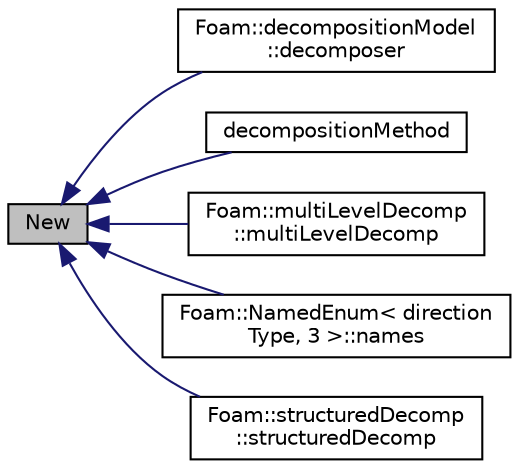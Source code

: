 digraph "New"
{
  bgcolor="transparent";
  edge [fontname="Helvetica",fontsize="10",labelfontname="Helvetica",labelfontsize="10"];
  node [fontname="Helvetica",fontsize="10",shape=record];
  rankdir="LR";
  Node609 [label="New",height=0.2,width=0.4,color="black", fillcolor="grey75", style="filled", fontcolor="black"];
  Node609 -> Node610 [dir="back",color="midnightblue",fontsize="10",style="solid",fontname="Helvetica"];
  Node610 [label="Foam::decompositionModel\l::decomposer",height=0.2,width=0.4,color="black",URL="$a29905.html#ad8b35ec7ae9202377ce19ab67d7ee618"];
  Node609 -> Node611 [dir="back",color="midnightblue",fontsize="10",style="solid",fontname="Helvetica"];
  Node611 [label="decompositionMethod",height=0.2,width=0.4,color="black",URL="$a29949.html#a0c1df7a1b426593748e0a2b15981e1af",tooltip="Construct given the decomposition dictionary. "];
  Node609 -> Node612 [dir="back",color="midnightblue",fontsize="10",style="solid",fontname="Helvetica"];
  Node612 [label="Foam::multiLevelDecomp\l::multiLevelDecomp",height=0.2,width=0.4,color="black",URL="$a29965.html#ab2f78cae2465efe01e3177b9aa8a5eca",tooltip="Construct given the decomposition dictionary. "];
  Node609 -> Node613 [dir="back",color="midnightblue",fontsize="10",style="solid",fontname="Helvetica"];
  Node613 [label="Foam::NamedEnum\< direction\lType, 3 \>::names",height=0.2,width=0.4,color="black",URL="$a27113.html#a7350da3a0edd92cd11e6c479c9967dc8"];
  Node609 -> Node614 [dir="back",color="midnightblue",fontsize="10",style="solid",fontname="Helvetica"];
  Node614 [label="Foam::structuredDecomp\l::structuredDecomp",height=0.2,width=0.4,color="black",URL="$a29977.html#a5b6ec3c0ae827c0d6d6bc32d9d1e5816",tooltip="Construct given the decomposition dictionary. "];
}
